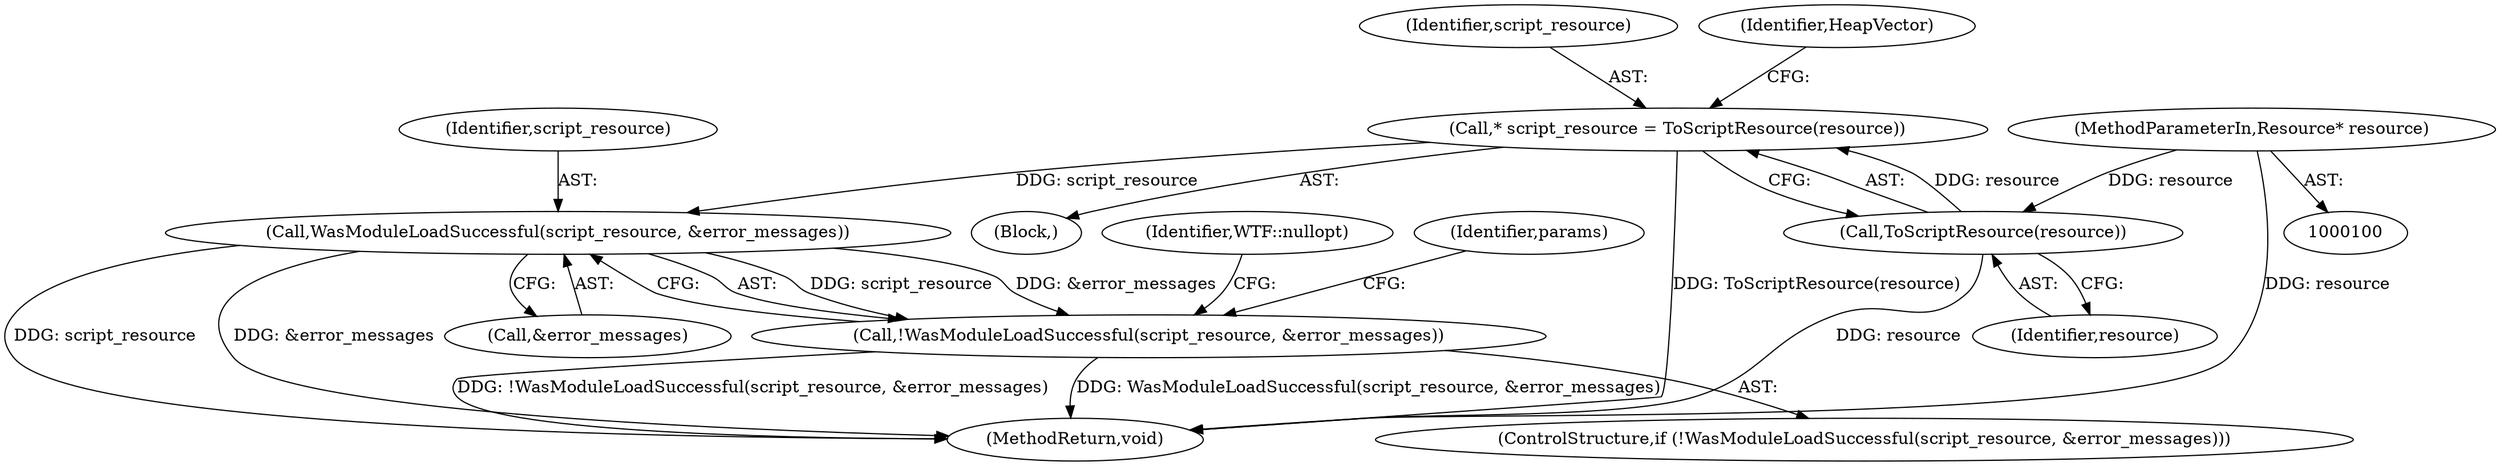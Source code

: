 digraph "0_Chrome_fad67a5b73639d7211b24fd9bdb242e82039b765@pointer" {
"1000105" [label="(Call,* script_resource = ToScriptResource(resource))"];
"1000107" [label="(Call,ToScriptResource(resource))"];
"1000101" [label="(MethodParameterIn,Resource* resource)"];
"1000118" [label="(Call,WasModuleLoadSuccessful(script_resource, &error_messages))"];
"1000117" [label="(Call,!WasModuleLoadSuccessful(script_resource, &error_messages))"];
"1000120" [label="(Call,&error_messages)"];
"1000101" [label="(MethodParameterIn,Resource* resource)"];
"1000124" [label="(Identifier,WTF::nullopt)"];
"1000131" [label="(MethodReturn,void)"];
"1000118" [label="(Call,WasModuleLoadSuccessful(script_resource, &error_messages))"];
"1000102" [label="(Block,)"];
"1000108" [label="(Identifier,resource)"];
"1000119" [label="(Identifier,script_resource)"];
"1000116" [label="(ControlStructure,if (!WasModuleLoadSuccessful(script_resource, &error_messages)))"];
"1000117" [label="(Call,!WasModuleLoadSuccessful(script_resource, &error_messages))"];
"1000105" [label="(Call,* script_resource = ToScriptResource(resource))"];
"1000129" [label="(Identifier,params)"];
"1000106" [label="(Identifier,script_resource)"];
"1000107" [label="(Call,ToScriptResource(resource))"];
"1000110" [label="(Identifier,HeapVector)"];
"1000105" -> "1000102"  [label="AST: "];
"1000105" -> "1000107"  [label="CFG: "];
"1000106" -> "1000105"  [label="AST: "];
"1000107" -> "1000105"  [label="AST: "];
"1000110" -> "1000105"  [label="CFG: "];
"1000105" -> "1000131"  [label="DDG: ToScriptResource(resource)"];
"1000107" -> "1000105"  [label="DDG: resource"];
"1000105" -> "1000118"  [label="DDG: script_resource"];
"1000107" -> "1000108"  [label="CFG: "];
"1000108" -> "1000107"  [label="AST: "];
"1000107" -> "1000131"  [label="DDG: resource"];
"1000101" -> "1000107"  [label="DDG: resource"];
"1000101" -> "1000100"  [label="AST: "];
"1000101" -> "1000131"  [label="DDG: resource"];
"1000118" -> "1000117"  [label="AST: "];
"1000118" -> "1000120"  [label="CFG: "];
"1000119" -> "1000118"  [label="AST: "];
"1000120" -> "1000118"  [label="AST: "];
"1000117" -> "1000118"  [label="CFG: "];
"1000118" -> "1000131"  [label="DDG: script_resource"];
"1000118" -> "1000131"  [label="DDG: &error_messages"];
"1000118" -> "1000117"  [label="DDG: script_resource"];
"1000118" -> "1000117"  [label="DDG: &error_messages"];
"1000117" -> "1000116"  [label="AST: "];
"1000124" -> "1000117"  [label="CFG: "];
"1000129" -> "1000117"  [label="CFG: "];
"1000117" -> "1000131"  [label="DDG: !WasModuleLoadSuccessful(script_resource, &error_messages)"];
"1000117" -> "1000131"  [label="DDG: WasModuleLoadSuccessful(script_resource, &error_messages)"];
}
